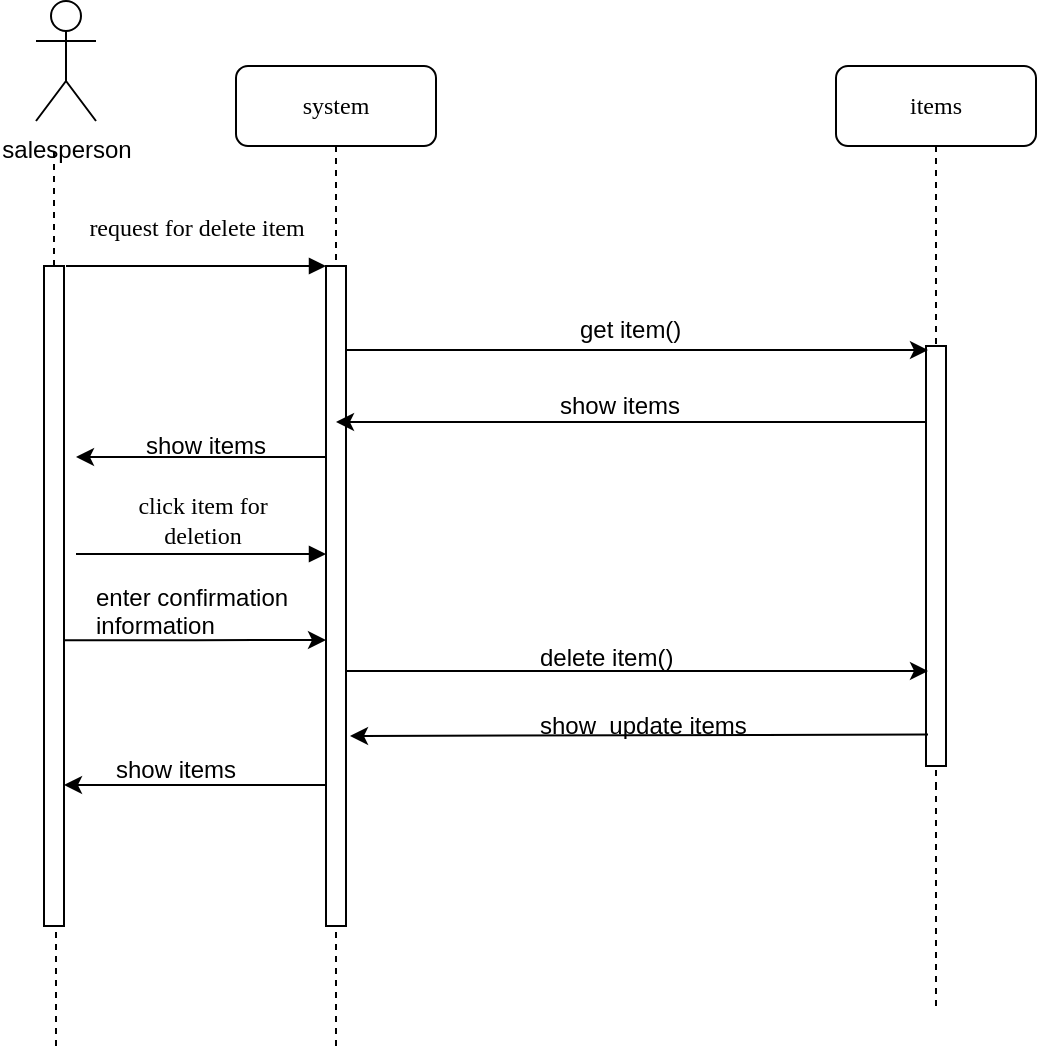 <mxfile version="10.6.7" type="github"><diagram name="Page-1" id="13e1069c-82ec-6db2-03f1-153e76fe0fe0"><mxGraphModel dx="1299" dy="577" grid="1" gridSize="10" guides="1" tooltips="1" connect="1" arrows="1" fold="1" page="1" pageScale="1" pageWidth="1100" pageHeight="850" background="#ffffff" math="0" shadow="0"><root><mxCell id="0"/><mxCell id="1" parent="0"/><mxCell id="7baba1c4bc27f4b0-2" value="system" style="shape=umlLifeline;perimeter=lifelinePerimeter;whiteSpace=wrap;html=1;container=1;collapsible=0;recursiveResize=0;outlineConnect=0;rounded=1;shadow=0;comic=0;labelBackgroundColor=none;strokeColor=#000000;strokeWidth=1;fillColor=#FFFFFF;fontFamily=Verdana;fontSize=12;fontColor=#000000;align=center;" parent="1" vertex="1"><mxGeometry x="240" y="80" width="100" height="430" as="geometry"/></mxCell><mxCell id="7baba1c4bc27f4b0-10" value="" style="html=1;points=[];perimeter=orthogonalPerimeter;rounded=0;shadow=0;comic=0;labelBackgroundColor=none;strokeColor=#000000;strokeWidth=1;fillColor=#FFFFFF;fontFamily=Verdana;fontSize=12;fontColor=#000000;align=center;" parent="7baba1c4bc27f4b0-2" vertex="1"><mxGeometry x="45" y="100" width="10" height="330" as="geometry"/></mxCell><mxCell id="7baba1c4bc27f4b0-4" value="items" style="shape=umlLifeline;perimeter=lifelinePerimeter;whiteSpace=wrap;html=1;container=1;collapsible=0;recursiveResize=0;outlineConnect=0;rounded=1;shadow=0;comic=0;labelBackgroundColor=none;strokeColor=#000000;strokeWidth=1;fillColor=#FFFFFF;fontFamily=Verdana;fontSize=12;fontColor=#000000;align=center;" parent="1" vertex="1"><mxGeometry x="540" y="80" width="100" height="360" as="geometry"/></mxCell><mxCell id="XhSIV2I0s--ur68v1O1E-33" style="edgeStyle=orthogonalEdgeStyle;rounded=0;orthogonalLoop=1;jettySize=auto;html=1;" parent="1" edge="1"><mxGeometry relative="1" as="geometry"><mxPoint x="290" y="258" as="targetPoint"/><mxPoint x="585" y="258" as="sourcePoint"/></mxGeometry></mxCell><mxCell id="7baba1c4bc27f4b0-16" value="" style="html=1;points=[];perimeter=orthogonalPerimeter;rounded=0;shadow=0;comic=0;labelBackgroundColor=none;strokeColor=#000000;strokeWidth=1;fillColor=#FFFFFF;fontFamily=Verdana;fontSize=12;fontColor=#000000;align=center;" parent="1" vertex="1"><mxGeometry x="585" y="220" width="10" height="210" as="geometry"/></mxCell><mxCell id="7baba1c4bc27f4b0-11" value="request for delete item" style="html=1;verticalAlign=bottom;endArrow=block;entryX=0;entryY=0;labelBackgroundColor=none;fontFamily=Verdana;fontSize=12;edgeStyle=elbowEdgeStyle;elbow=vertical;" parent="1" target="7baba1c4bc27f4b0-10" edge="1"><mxGeometry y="10" relative="1" as="geometry"><mxPoint x="155" y="180" as="sourcePoint"/><mxPoint as="offset"/></mxGeometry></mxCell><mxCell id="XhSIV2I0s--ur68v1O1E-41" style="edgeStyle=orthogonalEdgeStyle;rounded=0;orthogonalLoop=1;jettySize=auto;html=1;exitX=0.1;exitY=0.925;exitDx=0;exitDy=0;exitPerimeter=0;" parent="1" source="7baba1c4bc27f4b0-16" edge="1"><mxGeometry relative="1" as="geometry"><mxPoint x="297" y="415" as="targetPoint"/><mxPoint x="580" y="370" as="sourcePoint"/><Array as="points"><mxPoint x="586" y="415"/></Array></mxGeometry></mxCell><mxCell id="XhSIV2I0s--ur68v1O1E-1" value="salesperson" style="shape=umlActor;verticalLabelPosition=bottom;labelBackgroundColor=#ffffff;verticalAlign=top;html=1;outlineConnect=0;" parent="1" vertex="1"><mxGeometry x="140" y="47.5" width="30" height="60" as="geometry"/></mxCell><mxCell id="XhSIV2I0s--ur68v1O1E-3" value="" style="endArrow=none;dashed=1;html=1;" parent="1" source="XhSIV2I0s--ur68v1O1E-4" edge="1"><mxGeometry width="50" height="50" relative="1" as="geometry"><mxPoint x="155" y="490" as="sourcePoint"/><mxPoint x="149" y="120" as="targetPoint"/><Array as="points"><mxPoint x="149" y="140"/></Array></mxGeometry></mxCell><mxCell id="XhSIV2I0s--ur68v1O1E-18" style="edgeStyle=orthogonalEdgeStyle;rounded=0;orthogonalLoop=1;jettySize=auto;html=1;entryX=-0.1;entryY=0.739;entryDx=0;entryDy=0;entryPerimeter=0;exitX=1;exitY=0.567;exitDx=0;exitDy=0;exitPerimeter=0;" parent="1" edge="1" source="XhSIV2I0s--ur68v1O1E-4"><mxGeometry relative="1" as="geometry"><mxPoint x="159" y="434" as="sourcePoint"/><mxPoint x="285" y="367" as="targetPoint"/><Array as="points"/></mxGeometry></mxCell><mxCell id="XhSIV2I0s--ur68v1O1E-4" value="" style="html=1;points=[];perimeter=orthogonalPerimeter;rounded=0;shadow=0;comic=0;labelBackgroundColor=none;strokeColor=#000000;strokeWidth=1;fillColor=#FFFFFF;fontFamily=Verdana;fontSize=12;fontColor=#000000;align=center;" parent="1" vertex="1"><mxGeometry x="144" y="180" width="10" height="330" as="geometry"/></mxCell><mxCell id="XhSIV2I0s--ur68v1O1E-23" value="&lt;div&gt;click item for &lt;br&gt;&lt;/div&gt;&lt;div&gt;deletion&lt;/div&gt;" style="html=1;verticalAlign=bottom;endArrow=block;entryX=0;entryY=0;labelBackgroundColor=none;fontFamily=Verdana;fontSize=12;edgeStyle=elbowEdgeStyle;elbow=vertical;" parent="1" edge="1"><mxGeometry relative="1" as="geometry"><mxPoint x="160" y="324" as="sourcePoint"/><mxPoint x="285" y="324" as="targetPoint"/><mxPoint as="offset"/></mxGeometry></mxCell><mxCell id="XhSIV2I0s--ur68v1O1E-30" style="edgeStyle=orthogonalEdgeStyle;rounded=0;orthogonalLoop=1;jettySize=auto;html=1;entryX=0.1;entryY=0.417;entryDx=0;entryDy=0;entryPerimeter=0;" parent="1" edge="1"><mxGeometry relative="1" as="geometry"><mxPoint x="295" y="222" as="sourcePoint"/><mxPoint x="586" y="222" as="targetPoint"/></mxGeometry></mxCell><mxCell id="XhSIV2I0s--ur68v1O1E-32" value="get item()" style="text;html=1;resizable=0;points=[];autosize=1;align=left;verticalAlign=top;spacingTop=-4;" parent="1" vertex="1"><mxGeometry x="410" y="201.5" width="70" height="20" as="geometry"/></mxCell><mxCell id="XhSIV2I0s--ur68v1O1E-34" value="show items" style="text;html=1;resizable=0;points=[];autosize=1;align=left;verticalAlign=top;spacingTop=-4;" parent="1" vertex="1"><mxGeometry x="400" y="240" width="80" height="20" as="geometry"/></mxCell><mxCell id="XhSIV2I0s--ur68v1O1E-37" value="&lt;div&gt;enter confirmation &lt;br&gt;&lt;/div&gt;&lt;div&gt;information&lt;/div&gt;" style="text;html=1;resizable=0;points=[];autosize=1;align=left;verticalAlign=top;spacingTop=-4;" parent="1" vertex="1"><mxGeometry x="167.5" y="336" width="110" height="30" as="geometry"/></mxCell><mxCell id="XhSIV2I0s--ur68v1O1E-42" value="show&amp;nbsp; update items" style="text;html=1;resizable=0;points=[];autosize=1;align=left;verticalAlign=top;spacingTop=-4;" parent="1" vertex="1"><mxGeometry x="390" y="400" width="120" height="20" as="geometry"/></mxCell><mxCell id="wtxwnMlfOjb23TfhLMJh-1" style="edgeStyle=orthogonalEdgeStyle;rounded=0;orthogonalLoop=1;jettySize=auto;html=1;entryX=0.1;entryY=0.417;entryDx=0;entryDy=0;entryPerimeter=0;" parent="1" edge="1"><mxGeometry relative="1" as="geometry"><mxPoint x="295" y="382.5" as="sourcePoint"/><mxPoint x="586" y="382.5" as="targetPoint"/></mxGeometry></mxCell><mxCell id="wtxwnMlfOjb23TfhLMJh-2" value="delete item()" style="text;html=1;resizable=0;points=[];autosize=1;align=left;verticalAlign=top;spacingTop=-4;" parent="1" vertex="1"><mxGeometry x="390" y="366" width="80" height="20" as="geometry"/></mxCell><mxCell id="wtxwnMlfOjb23TfhLMJh-3" value="" style="endArrow=classic;html=1;" parent="1" target="XhSIV2I0s--ur68v1O1E-4" edge="1"><mxGeometry width="50" height="50" relative="1" as="geometry"><mxPoint x="285" y="439.5" as="sourcePoint"/><mxPoint x="195" y="439.5" as="targetPoint"/></mxGeometry></mxCell><mxCell id="wtxwnMlfOjb23TfhLMJh-4" value="show items" style="text;html=1;resizable=0;points=[];autosize=1;align=left;verticalAlign=top;spacingTop=-4;" parent="1" vertex="1"><mxGeometry x="178" y="422" width="80" height="20" as="geometry"/></mxCell><mxCell id="wtxwnMlfOjb23TfhLMJh-5" value="" style="endArrow=classic;html=1;" parent="1" edge="1"><mxGeometry width="50" height="50" relative="1" as="geometry"><mxPoint x="285" y="275.5" as="sourcePoint"/><mxPoint x="160" y="275.5" as="targetPoint"/></mxGeometry></mxCell><mxCell id="wtxwnMlfOjb23TfhLMJh-8" value="show items" style="text;html=1;resizable=0;points=[];autosize=1;align=left;verticalAlign=top;spacingTop=-4;" parent="1" vertex="1"><mxGeometry x="193" y="260" width="80" height="20" as="geometry"/></mxCell><mxCell id="StfxoTDAaD_5UruV-LlE-5" value="" style="endArrow=none;dashed=1;html=1;" edge="1" parent="1" target="7baba1c4bc27f4b0-4"><mxGeometry width="50" height="50" relative="1" as="geometry"><mxPoint x="590" y="550" as="sourcePoint"/><mxPoint x="170" y="530" as="targetPoint"/></mxGeometry></mxCell><mxCell id="StfxoTDAaD_5UruV-LlE-6" value="" style="endArrow=none;dashed=1;html=1;entryX=0.6;entryY=1.003;entryDx=0;entryDy=0;entryPerimeter=0;" edge="1" parent="1" target="XhSIV2I0s--ur68v1O1E-4"><mxGeometry width="50" height="50" relative="1" as="geometry"><mxPoint x="150" y="570" as="sourcePoint"/><mxPoint x="150" y="520" as="targetPoint"/></mxGeometry></mxCell><mxCell id="StfxoTDAaD_5UruV-LlE-7" value="" style="endArrow=none;dashed=1;html=1;" edge="1" parent="1"><mxGeometry width="50" height="50" relative="1" as="geometry"><mxPoint x="290" y="570" as="sourcePoint"/><mxPoint x="290" y="510" as="targetPoint"/></mxGeometry></mxCell></root></mxGraphModel></diagram></mxfile>